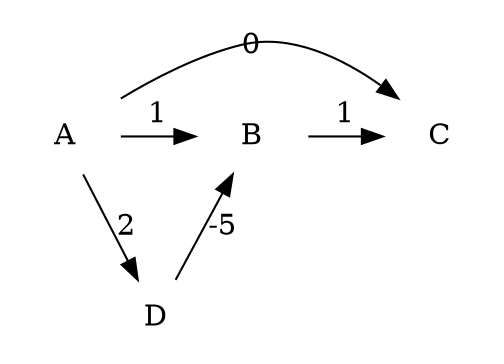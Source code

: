 /*
	dot -Tpdf ex07ex2.dot > ex07ex2.pdf && open ex07ex2.pdf
*/
digraph G{
	node[shape=plaintext]
	A -> C [label="0"]
	A -> B [label="1"]
	A -> D [label="2"]
	B -> C [label="1"]
	D -> B [label="-5"]
	{rank=same; A B C}
}
